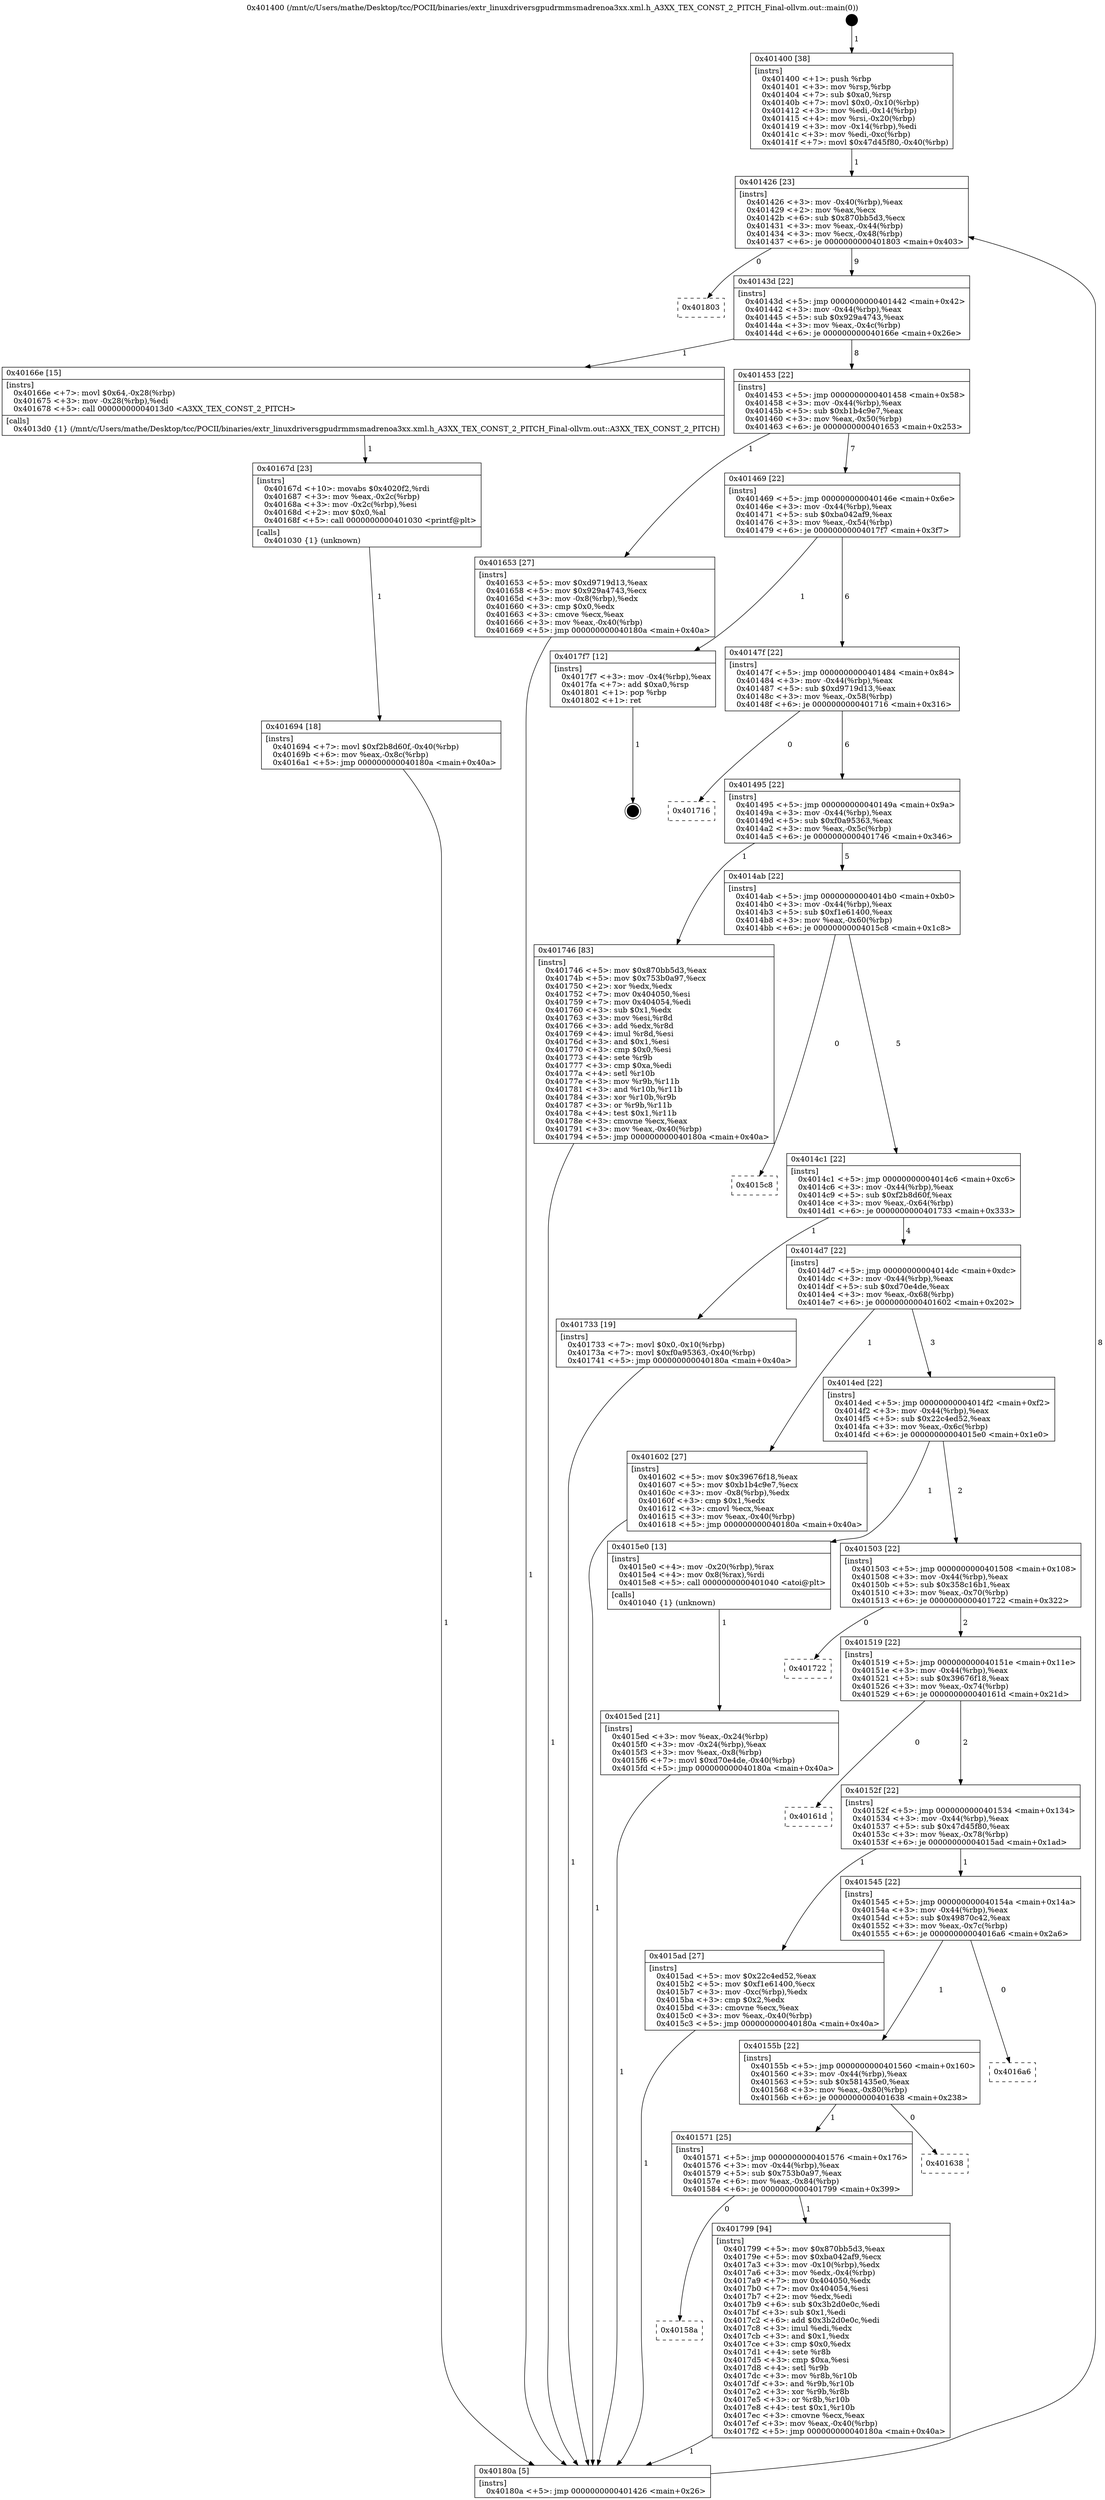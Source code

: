 digraph "0x401400" {
  label = "0x401400 (/mnt/c/Users/mathe/Desktop/tcc/POCII/binaries/extr_linuxdriversgpudrmmsmadrenoa3xx.xml.h_A3XX_TEX_CONST_2_PITCH_Final-ollvm.out::main(0))"
  labelloc = "t"
  node[shape=record]

  Entry [label="",width=0.3,height=0.3,shape=circle,fillcolor=black,style=filled]
  "0x401426" [label="{
     0x401426 [23]\l
     | [instrs]\l
     &nbsp;&nbsp;0x401426 \<+3\>: mov -0x40(%rbp),%eax\l
     &nbsp;&nbsp;0x401429 \<+2\>: mov %eax,%ecx\l
     &nbsp;&nbsp;0x40142b \<+6\>: sub $0x870bb5d3,%ecx\l
     &nbsp;&nbsp;0x401431 \<+3\>: mov %eax,-0x44(%rbp)\l
     &nbsp;&nbsp;0x401434 \<+3\>: mov %ecx,-0x48(%rbp)\l
     &nbsp;&nbsp;0x401437 \<+6\>: je 0000000000401803 \<main+0x403\>\l
  }"]
  "0x401803" [label="{
     0x401803\l
  }", style=dashed]
  "0x40143d" [label="{
     0x40143d [22]\l
     | [instrs]\l
     &nbsp;&nbsp;0x40143d \<+5\>: jmp 0000000000401442 \<main+0x42\>\l
     &nbsp;&nbsp;0x401442 \<+3\>: mov -0x44(%rbp),%eax\l
     &nbsp;&nbsp;0x401445 \<+5\>: sub $0x929a4743,%eax\l
     &nbsp;&nbsp;0x40144a \<+3\>: mov %eax,-0x4c(%rbp)\l
     &nbsp;&nbsp;0x40144d \<+6\>: je 000000000040166e \<main+0x26e\>\l
  }"]
  Exit [label="",width=0.3,height=0.3,shape=circle,fillcolor=black,style=filled,peripheries=2]
  "0x40166e" [label="{
     0x40166e [15]\l
     | [instrs]\l
     &nbsp;&nbsp;0x40166e \<+7\>: movl $0x64,-0x28(%rbp)\l
     &nbsp;&nbsp;0x401675 \<+3\>: mov -0x28(%rbp),%edi\l
     &nbsp;&nbsp;0x401678 \<+5\>: call 00000000004013d0 \<A3XX_TEX_CONST_2_PITCH\>\l
     | [calls]\l
     &nbsp;&nbsp;0x4013d0 \{1\} (/mnt/c/Users/mathe/Desktop/tcc/POCII/binaries/extr_linuxdriversgpudrmmsmadrenoa3xx.xml.h_A3XX_TEX_CONST_2_PITCH_Final-ollvm.out::A3XX_TEX_CONST_2_PITCH)\l
  }"]
  "0x401453" [label="{
     0x401453 [22]\l
     | [instrs]\l
     &nbsp;&nbsp;0x401453 \<+5\>: jmp 0000000000401458 \<main+0x58\>\l
     &nbsp;&nbsp;0x401458 \<+3\>: mov -0x44(%rbp),%eax\l
     &nbsp;&nbsp;0x40145b \<+5\>: sub $0xb1b4c9e7,%eax\l
     &nbsp;&nbsp;0x401460 \<+3\>: mov %eax,-0x50(%rbp)\l
     &nbsp;&nbsp;0x401463 \<+6\>: je 0000000000401653 \<main+0x253\>\l
  }"]
  "0x40158a" [label="{
     0x40158a\l
  }", style=dashed]
  "0x401653" [label="{
     0x401653 [27]\l
     | [instrs]\l
     &nbsp;&nbsp;0x401653 \<+5\>: mov $0xd9719d13,%eax\l
     &nbsp;&nbsp;0x401658 \<+5\>: mov $0x929a4743,%ecx\l
     &nbsp;&nbsp;0x40165d \<+3\>: mov -0x8(%rbp),%edx\l
     &nbsp;&nbsp;0x401660 \<+3\>: cmp $0x0,%edx\l
     &nbsp;&nbsp;0x401663 \<+3\>: cmove %ecx,%eax\l
     &nbsp;&nbsp;0x401666 \<+3\>: mov %eax,-0x40(%rbp)\l
     &nbsp;&nbsp;0x401669 \<+5\>: jmp 000000000040180a \<main+0x40a\>\l
  }"]
  "0x401469" [label="{
     0x401469 [22]\l
     | [instrs]\l
     &nbsp;&nbsp;0x401469 \<+5\>: jmp 000000000040146e \<main+0x6e\>\l
     &nbsp;&nbsp;0x40146e \<+3\>: mov -0x44(%rbp),%eax\l
     &nbsp;&nbsp;0x401471 \<+5\>: sub $0xba042af9,%eax\l
     &nbsp;&nbsp;0x401476 \<+3\>: mov %eax,-0x54(%rbp)\l
     &nbsp;&nbsp;0x401479 \<+6\>: je 00000000004017f7 \<main+0x3f7\>\l
  }"]
  "0x401799" [label="{
     0x401799 [94]\l
     | [instrs]\l
     &nbsp;&nbsp;0x401799 \<+5\>: mov $0x870bb5d3,%eax\l
     &nbsp;&nbsp;0x40179e \<+5\>: mov $0xba042af9,%ecx\l
     &nbsp;&nbsp;0x4017a3 \<+3\>: mov -0x10(%rbp),%edx\l
     &nbsp;&nbsp;0x4017a6 \<+3\>: mov %edx,-0x4(%rbp)\l
     &nbsp;&nbsp;0x4017a9 \<+7\>: mov 0x404050,%edx\l
     &nbsp;&nbsp;0x4017b0 \<+7\>: mov 0x404054,%esi\l
     &nbsp;&nbsp;0x4017b7 \<+2\>: mov %edx,%edi\l
     &nbsp;&nbsp;0x4017b9 \<+6\>: sub $0x3b2d0e0c,%edi\l
     &nbsp;&nbsp;0x4017bf \<+3\>: sub $0x1,%edi\l
     &nbsp;&nbsp;0x4017c2 \<+6\>: add $0x3b2d0e0c,%edi\l
     &nbsp;&nbsp;0x4017c8 \<+3\>: imul %edi,%edx\l
     &nbsp;&nbsp;0x4017cb \<+3\>: and $0x1,%edx\l
     &nbsp;&nbsp;0x4017ce \<+3\>: cmp $0x0,%edx\l
     &nbsp;&nbsp;0x4017d1 \<+4\>: sete %r8b\l
     &nbsp;&nbsp;0x4017d5 \<+3\>: cmp $0xa,%esi\l
     &nbsp;&nbsp;0x4017d8 \<+4\>: setl %r9b\l
     &nbsp;&nbsp;0x4017dc \<+3\>: mov %r8b,%r10b\l
     &nbsp;&nbsp;0x4017df \<+3\>: and %r9b,%r10b\l
     &nbsp;&nbsp;0x4017e2 \<+3\>: xor %r9b,%r8b\l
     &nbsp;&nbsp;0x4017e5 \<+3\>: or %r8b,%r10b\l
     &nbsp;&nbsp;0x4017e8 \<+4\>: test $0x1,%r10b\l
     &nbsp;&nbsp;0x4017ec \<+3\>: cmovne %ecx,%eax\l
     &nbsp;&nbsp;0x4017ef \<+3\>: mov %eax,-0x40(%rbp)\l
     &nbsp;&nbsp;0x4017f2 \<+5\>: jmp 000000000040180a \<main+0x40a\>\l
  }"]
  "0x4017f7" [label="{
     0x4017f7 [12]\l
     | [instrs]\l
     &nbsp;&nbsp;0x4017f7 \<+3\>: mov -0x4(%rbp),%eax\l
     &nbsp;&nbsp;0x4017fa \<+7\>: add $0xa0,%rsp\l
     &nbsp;&nbsp;0x401801 \<+1\>: pop %rbp\l
     &nbsp;&nbsp;0x401802 \<+1\>: ret\l
  }"]
  "0x40147f" [label="{
     0x40147f [22]\l
     | [instrs]\l
     &nbsp;&nbsp;0x40147f \<+5\>: jmp 0000000000401484 \<main+0x84\>\l
     &nbsp;&nbsp;0x401484 \<+3\>: mov -0x44(%rbp),%eax\l
     &nbsp;&nbsp;0x401487 \<+5\>: sub $0xd9719d13,%eax\l
     &nbsp;&nbsp;0x40148c \<+3\>: mov %eax,-0x58(%rbp)\l
     &nbsp;&nbsp;0x40148f \<+6\>: je 0000000000401716 \<main+0x316\>\l
  }"]
  "0x401571" [label="{
     0x401571 [25]\l
     | [instrs]\l
     &nbsp;&nbsp;0x401571 \<+5\>: jmp 0000000000401576 \<main+0x176\>\l
     &nbsp;&nbsp;0x401576 \<+3\>: mov -0x44(%rbp),%eax\l
     &nbsp;&nbsp;0x401579 \<+5\>: sub $0x753b0a97,%eax\l
     &nbsp;&nbsp;0x40157e \<+6\>: mov %eax,-0x84(%rbp)\l
     &nbsp;&nbsp;0x401584 \<+6\>: je 0000000000401799 \<main+0x399\>\l
  }"]
  "0x401716" [label="{
     0x401716\l
  }", style=dashed]
  "0x401495" [label="{
     0x401495 [22]\l
     | [instrs]\l
     &nbsp;&nbsp;0x401495 \<+5\>: jmp 000000000040149a \<main+0x9a\>\l
     &nbsp;&nbsp;0x40149a \<+3\>: mov -0x44(%rbp),%eax\l
     &nbsp;&nbsp;0x40149d \<+5\>: sub $0xf0a95363,%eax\l
     &nbsp;&nbsp;0x4014a2 \<+3\>: mov %eax,-0x5c(%rbp)\l
     &nbsp;&nbsp;0x4014a5 \<+6\>: je 0000000000401746 \<main+0x346\>\l
  }"]
  "0x401638" [label="{
     0x401638\l
  }", style=dashed]
  "0x401746" [label="{
     0x401746 [83]\l
     | [instrs]\l
     &nbsp;&nbsp;0x401746 \<+5\>: mov $0x870bb5d3,%eax\l
     &nbsp;&nbsp;0x40174b \<+5\>: mov $0x753b0a97,%ecx\l
     &nbsp;&nbsp;0x401750 \<+2\>: xor %edx,%edx\l
     &nbsp;&nbsp;0x401752 \<+7\>: mov 0x404050,%esi\l
     &nbsp;&nbsp;0x401759 \<+7\>: mov 0x404054,%edi\l
     &nbsp;&nbsp;0x401760 \<+3\>: sub $0x1,%edx\l
     &nbsp;&nbsp;0x401763 \<+3\>: mov %esi,%r8d\l
     &nbsp;&nbsp;0x401766 \<+3\>: add %edx,%r8d\l
     &nbsp;&nbsp;0x401769 \<+4\>: imul %r8d,%esi\l
     &nbsp;&nbsp;0x40176d \<+3\>: and $0x1,%esi\l
     &nbsp;&nbsp;0x401770 \<+3\>: cmp $0x0,%esi\l
     &nbsp;&nbsp;0x401773 \<+4\>: sete %r9b\l
     &nbsp;&nbsp;0x401777 \<+3\>: cmp $0xa,%edi\l
     &nbsp;&nbsp;0x40177a \<+4\>: setl %r10b\l
     &nbsp;&nbsp;0x40177e \<+3\>: mov %r9b,%r11b\l
     &nbsp;&nbsp;0x401781 \<+3\>: and %r10b,%r11b\l
     &nbsp;&nbsp;0x401784 \<+3\>: xor %r10b,%r9b\l
     &nbsp;&nbsp;0x401787 \<+3\>: or %r9b,%r11b\l
     &nbsp;&nbsp;0x40178a \<+4\>: test $0x1,%r11b\l
     &nbsp;&nbsp;0x40178e \<+3\>: cmovne %ecx,%eax\l
     &nbsp;&nbsp;0x401791 \<+3\>: mov %eax,-0x40(%rbp)\l
     &nbsp;&nbsp;0x401794 \<+5\>: jmp 000000000040180a \<main+0x40a\>\l
  }"]
  "0x4014ab" [label="{
     0x4014ab [22]\l
     | [instrs]\l
     &nbsp;&nbsp;0x4014ab \<+5\>: jmp 00000000004014b0 \<main+0xb0\>\l
     &nbsp;&nbsp;0x4014b0 \<+3\>: mov -0x44(%rbp),%eax\l
     &nbsp;&nbsp;0x4014b3 \<+5\>: sub $0xf1e61400,%eax\l
     &nbsp;&nbsp;0x4014b8 \<+3\>: mov %eax,-0x60(%rbp)\l
     &nbsp;&nbsp;0x4014bb \<+6\>: je 00000000004015c8 \<main+0x1c8\>\l
  }"]
  "0x40155b" [label="{
     0x40155b [22]\l
     | [instrs]\l
     &nbsp;&nbsp;0x40155b \<+5\>: jmp 0000000000401560 \<main+0x160\>\l
     &nbsp;&nbsp;0x401560 \<+3\>: mov -0x44(%rbp),%eax\l
     &nbsp;&nbsp;0x401563 \<+5\>: sub $0x581435e0,%eax\l
     &nbsp;&nbsp;0x401568 \<+3\>: mov %eax,-0x80(%rbp)\l
     &nbsp;&nbsp;0x40156b \<+6\>: je 0000000000401638 \<main+0x238\>\l
  }"]
  "0x4015c8" [label="{
     0x4015c8\l
  }", style=dashed]
  "0x4014c1" [label="{
     0x4014c1 [22]\l
     | [instrs]\l
     &nbsp;&nbsp;0x4014c1 \<+5\>: jmp 00000000004014c6 \<main+0xc6\>\l
     &nbsp;&nbsp;0x4014c6 \<+3\>: mov -0x44(%rbp),%eax\l
     &nbsp;&nbsp;0x4014c9 \<+5\>: sub $0xf2b8d60f,%eax\l
     &nbsp;&nbsp;0x4014ce \<+3\>: mov %eax,-0x64(%rbp)\l
     &nbsp;&nbsp;0x4014d1 \<+6\>: je 0000000000401733 \<main+0x333\>\l
  }"]
  "0x4016a6" [label="{
     0x4016a6\l
  }", style=dashed]
  "0x401733" [label="{
     0x401733 [19]\l
     | [instrs]\l
     &nbsp;&nbsp;0x401733 \<+7\>: movl $0x0,-0x10(%rbp)\l
     &nbsp;&nbsp;0x40173a \<+7\>: movl $0xf0a95363,-0x40(%rbp)\l
     &nbsp;&nbsp;0x401741 \<+5\>: jmp 000000000040180a \<main+0x40a\>\l
  }"]
  "0x4014d7" [label="{
     0x4014d7 [22]\l
     | [instrs]\l
     &nbsp;&nbsp;0x4014d7 \<+5\>: jmp 00000000004014dc \<main+0xdc\>\l
     &nbsp;&nbsp;0x4014dc \<+3\>: mov -0x44(%rbp),%eax\l
     &nbsp;&nbsp;0x4014df \<+5\>: sub $0xd70e4de,%eax\l
     &nbsp;&nbsp;0x4014e4 \<+3\>: mov %eax,-0x68(%rbp)\l
     &nbsp;&nbsp;0x4014e7 \<+6\>: je 0000000000401602 \<main+0x202\>\l
  }"]
  "0x401694" [label="{
     0x401694 [18]\l
     | [instrs]\l
     &nbsp;&nbsp;0x401694 \<+7\>: movl $0xf2b8d60f,-0x40(%rbp)\l
     &nbsp;&nbsp;0x40169b \<+6\>: mov %eax,-0x8c(%rbp)\l
     &nbsp;&nbsp;0x4016a1 \<+5\>: jmp 000000000040180a \<main+0x40a\>\l
  }"]
  "0x401602" [label="{
     0x401602 [27]\l
     | [instrs]\l
     &nbsp;&nbsp;0x401602 \<+5\>: mov $0x39676f18,%eax\l
     &nbsp;&nbsp;0x401607 \<+5\>: mov $0xb1b4c9e7,%ecx\l
     &nbsp;&nbsp;0x40160c \<+3\>: mov -0x8(%rbp),%edx\l
     &nbsp;&nbsp;0x40160f \<+3\>: cmp $0x1,%edx\l
     &nbsp;&nbsp;0x401612 \<+3\>: cmovl %ecx,%eax\l
     &nbsp;&nbsp;0x401615 \<+3\>: mov %eax,-0x40(%rbp)\l
     &nbsp;&nbsp;0x401618 \<+5\>: jmp 000000000040180a \<main+0x40a\>\l
  }"]
  "0x4014ed" [label="{
     0x4014ed [22]\l
     | [instrs]\l
     &nbsp;&nbsp;0x4014ed \<+5\>: jmp 00000000004014f2 \<main+0xf2\>\l
     &nbsp;&nbsp;0x4014f2 \<+3\>: mov -0x44(%rbp),%eax\l
     &nbsp;&nbsp;0x4014f5 \<+5\>: sub $0x22c4ed52,%eax\l
     &nbsp;&nbsp;0x4014fa \<+3\>: mov %eax,-0x6c(%rbp)\l
     &nbsp;&nbsp;0x4014fd \<+6\>: je 00000000004015e0 \<main+0x1e0\>\l
  }"]
  "0x40167d" [label="{
     0x40167d [23]\l
     | [instrs]\l
     &nbsp;&nbsp;0x40167d \<+10\>: movabs $0x4020f2,%rdi\l
     &nbsp;&nbsp;0x401687 \<+3\>: mov %eax,-0x2c(%rbp)\l
     &nbsp;&nbsp;0x40168a \<+3\>: mov -0x2c(%rbp),%esi\l
     &nbsp;&nbsp;0x40168d \<+2\>: mov $0x0,%al\l
     &nbsp;&nbsp;0x40168f \<+5\>: call 0000000000401030 \<printf@plt\>\l
     | [calls]\l
     &nbsp;&nbsp;0x401030 \{1\} (unknown)\l
  }"]
  "0x4015e0" [label="{
     0x4015e0 [13]\l
     | [instrs]\l
     &nbsp;&nbsp;0x4015e0 \<+4\>: mov -0x20(%rbp),%rax\l
     &nbsp;&nbsp;0x4015e4 \<+4\>: mov 0x8(%rax),%rdi\l
     &nbsp;&nbsp;0x4015e8 \<+5\>: call 0000000000401040 \<atoi@plt\>\l
     | [calls]\l
     &nbsp;&nbsp;0x401040 \{1\} (unknown)\l
  }"]
  "0x401503" [label="{
     0x401503 [22]\l
     | [instrs]\l
     &nbsp;&nbsp;0x401503 \<+5\>: jmp 0000000000401508 \<main+0x108\>\l
     &nbsp;&nbsp;0x401508 \<+3\>: mov -0x44(%rbp),%eax\l
     &nbsp;&nbsp;0x40150b \<+5\>: sub $0x358c16b1,%eax\l
     &nbsp;&nbsp;0x401510 \<+3\>: mov %eax,-0x70(%rbp)\l
     &nbsp;&nbsp;0x401513 \<+6\>: je 0000000000401722 \<main+0x322\>\l
  }"]
  "0x4015ed" [label="{
     0x4015ed [21]\l
     | [instrs]\l
     &nbsp;&nbsp;0x4015ed \<+3\>: mov %eax,-0x24(%rbp)\l
     &nbsp;&nbsp;0x4015f0 \<+3\>: mov -0x24(%rbp),%eax\l
     &nbsp;&nbsp;0x4015f3 \<+3\>: mov %eax,-0x8(%rbp)\l
     &nbsp;&nbsp;0x4015f6 \<+7\>: movl $0xd70e4de,-0x40(%rbp)\l
     &nbsp;&nbsp;0x4015fd \<+5\>: jmp 000000000040180a \<main+0x40a\>\l
  }"]
  "0x401722" [label="{
     0x401722\l
  }", style=dashed]
  "0x401519" [label="{
     0x401519 [22]\l
     | [instrs]\l
     &nbsp;&nbsp;0x401519 \<+5\>: jmp 000000000040151e \<main+0x11e\>\l
     &nbsp;&nbsp;0x40151e \<+3\>: mov -0x44(%rbp),%eax\l
     &nbsp;&nbsp;0x401521 \<+5\>: sub $0x39676f18,%eax\l
     &nbsp;&nbsp;0x401526 \<+3\>: mov %eax,-0x74(%rbp)\l
     &nbsp;&nbsp;0x401529 \<+6\>: je 000000000040161d \<main+0x21d\>\l
  }"]
  "0x401400" [label="{
     0x401400 [38]\l
     | [instrs]\l
     &nbsp;&nbsp;0x401400 \<+1\>: push %rbp\l
     &nbsp;&nbsp;0x401401 \<+3\>: mov %rsp,%rbp\l
     &nbsp;&nbsp;0x401404 \<+7\>: sub $0xa0,%rsp\l
     &nbsp;&nbsp;0x40140b \<+7\>: movl $0x0,-0x10(%rbp)\l
     &nbsp;&nbsp;0x401412 \<+3\>: mov %edi,-0x14(%rbp)\l
     &nbsp;&nbsp;0x401415 \<+4\>: mov %rsi,-0x20(%rbp)\l
     &nbsp;&nbsp;0x401419 \<+3\>: mov -0x14(%rbp),%edi\l
     &nbsp;&nbsp;0x40141c \<+3\>: mov %edi,-0xc(%rbp)\l
     &nbsp;&nbsp;0x40141f \<+7\>: movl $0x47d45f80,-0x40(%rbp)\l
  }"]
  "0x40161d" [label="{
     0x40161d\l
  }", style=dashed]
  "0x40152f" [label="{
     0x40152f [22]\l
     | [instrs]\l
     &nbsp;&nbsp;0x40152f \<+5\>: jmp 0000000000401534 \<main+0x134\>\l
     &nbsp;&nbsp;0x401534 \<+3\>: mov -0x44(%rbp),%eax\l
     &nbsp;&nbsp;0x401537 \<+5\>: sub $0x47d45f80,%eax\l
     &nbsp;&nbsp;0x40153c \<+3\>: mov %eax,-0x78(%rbp)\l
     &nbsp;&nbsp;0x40153f \<+6\>: je 00000000004015ad \<main+0x1ad\>\l
  }"]
  "0x40180a" [label="{
     0x40180a [5]\l
     | [instrs]\l
     &nbsp;&nbsp;0x40180a \<+5\>: jmp 0000000000401426 \<main+0x26\>\l
  }"]
  "0x4015ad" [label="{
     0x4015ad [27]\l
     | [instrs]\l
     &nbsp;&nbsp;0x4015ad \<+5\>: mov $0x22c4ed52,%eax\l
     &nbsp;&nbsp;0x4015b2 \<+5\>: mov $0xf1e61400,%ecx\l
     &nbsp;&nbsp;0x4015b7 \<+3\>: mov -0xc(%rbp),%edx\l
     &nbsp;&nbsp;0x4015ba \<+3\>: cmp $0x2,%edx\l
     &nbsp;&nbsp;0x4015bd \<+3\>: cmovne %ecx,%eax\l
     &nbsp;&nbsp;0x4015c0 \<+3\>: mov %eax,-0x40(%rbp)\l
     &nbsp;&nbsp;0x4015c3 \<+5\>: jmp 000000000040180a \<main+0x40a\>\l
  }"]
  "0x401545" [label="{
     0x401545 [22]\l
     | [instrs]\l
     &nbsp;&nbsp;0x401545 \<+5\>: jmp 000000000040154a \<main+0x14a\>\l
     &nbsp;&nbsp;0x40154a \<+3\>: mov -0x44(%rbp),%eax\l
     &nbsp;&nbsp;0x40154d \<+5\>: sub $0x49870c42,%eax\l
     &nbsp;&nbsp;0x401552 \<+3\>: mov %eax,-0x7c(%rbp)\l
     &nbsp;&nbsp;0x401555 \<+6\>: je 00000000004016a6 \<main+0x2a6\>\l
  }"]
  Entry -> "0x401400" [label=" 1"]
  "0x401426" -> "0x401803" [label=" 0"]
  "0x401426" -> "0x40143d" [label=" 9"]
  "0x4017f7" -> Exit [label=" 1"]
  "0x40143d" -> "0x40166e" [label=" 1"]
  "0x40143d" -> "0x401453" [label=" 8"]
  "0x401799" -> "0x40180a" [label=" 1"]
  "0x401453" -> "0x401653" [label=" 1"]
  "0x401453" -> "0x401469" [label=" 7"]
  "0x401571" -> "0x40158a" [label=" 0"]
  "0x401469" -> "0x4017f7" [label=" 1"]
  "0x401469" -> "0x40147f" [label=" 6"]
  "0x401571" -> "0x401799" [label=" 1"]
  "0x40147f" -> "0x401716" [label=" 0"]
  "0x40147f" -> "0x401495" [label=" 6"]
  "0x40155b" -> "0x401571" [label=" 1"]
  "0x401495" -> "0x401746" [label=" 1"]
  "0x401495" -> "0x4014ab" [label=" 5"]
  "0x40155b" -> "0x401638" [label=" 0"]
  "0x4014ab" -> "0x4015c8" [label=" 0"]
  "0x4014ab" -> "0x4014c1" [label=" 5"]
  "0x401545" -> "0x40155b" [label=" 1"]
  "0x4014c1" -> "0x401733" [label=" 1"]
  "0x4014c1" -> "0x4014d7" [label=" 4"]
  "0x401545" -> "0x4016a6" [label=" 0"]
  "0x4014d7" -> "0x401602" [label=" 1"]
  "0x4014d7" -> "0x4014ed" [label=" 3"]
  "0x401746" -> "0x40180a" [label=" 1"]
  "0x4014ed" -> "0x4015e0" [label=" 1"]
  "0x4014ed" -> "0x401503" [label=" 2"]
  "0x401733" -> "0x40180a" [label=" 1"]
  "0x401503" -> "0x401722" [label=" 0"]
  "0x401503" -> "0x401519" [label=" 2"]
  "0x401694" -> "0x40180a" [label=" 1"]
  "0x401519" -> "0x40161d" [label=" 0"]
  "0x401519" -> "0x40152f" [label=" 2"]
  "0x40167d" -> "0x401694" [label=" 1"]
  "0x40152f" -> "0x4015ad" [label=" 1"]
  "0x40152f" -> "0x401545" [label=" 1"]
  "0x4015ad" -> "0x40180a" [label=" 1"]
  "0x401400" -> "0x401426" [label=" 1"]
  "0x40180a" -> "0x401426" [label=" 8"]
  "0x4015e0" -> "0x4015ed" [label=" 1"]
  "0x4015ed" -> "0x40180a" [label=" 1"]
  "0x401602" -> "0x40180a" [label=" 1"]
  "0x401653" -> "0x40180a" [label=" 1"]
  "0x40166e" -> "0x40167d" [label=" 1"]
}
